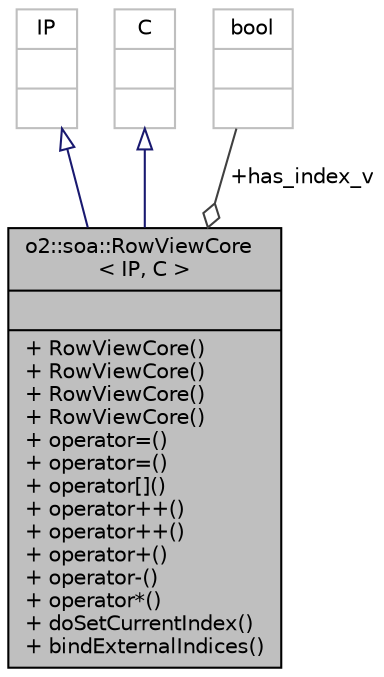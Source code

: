 digraph "o2::soa::RowViewCore&lt; IP, C &gt;"
{
 // INTERACTIVE_SVG=YES
  bgcolor="transparent";
  edge [fontname="Helvetica",fontsize="10",labelfontname="Helvetica",labelfontsize="10"];
  node [fontname="Helvetica",fontsize="10",shape=record];
  Node7 [label="{o2::soa::RowViewCore\l\< IP, C \>\n||+ RowViewCore()\l+ RowViewCore()\l+ RowViewCore()\l+ RowViewCore()\l+ operator=()\l+ operator=()\l+ operator[]()\l+ operator++()\l+ operator++()\l+ operator+()\l+ operator-()\l+ operator*()\l+ doSetCurrentIndex()\l+ bindExternalIndices()\l}",height=0.2,width=0.4,color="black", fillcolor="grey75", style="filled", fontcolor="black"];
  Node8 -> Node7 [dir="back",color="midnightblue",fontsize="10",style="solid",arrowtail="onormal",fontname="Helvetica"];
  Node8 [label="{IP\n||}",height=0.2,width=0.4,color="grey75"];
  Node9 -> Node7 [dir="back",color="midnightblue",fontsize="10",style="solid",arrowtail="onormal",fontname="Helvetica"];
  Node9 [label="{C\n||}",height=0.2,width=0.4,color="grey75"];
  Node10 -> Node7 [color="grey25",fontsize="10",style="solid",label=" +has_index_v" ,arrowhead="odiamond",fontname="Helvetica"];
  Node10 [label="{bool\n||}",height=0.2,width=0.4,color="grey75"];
}
